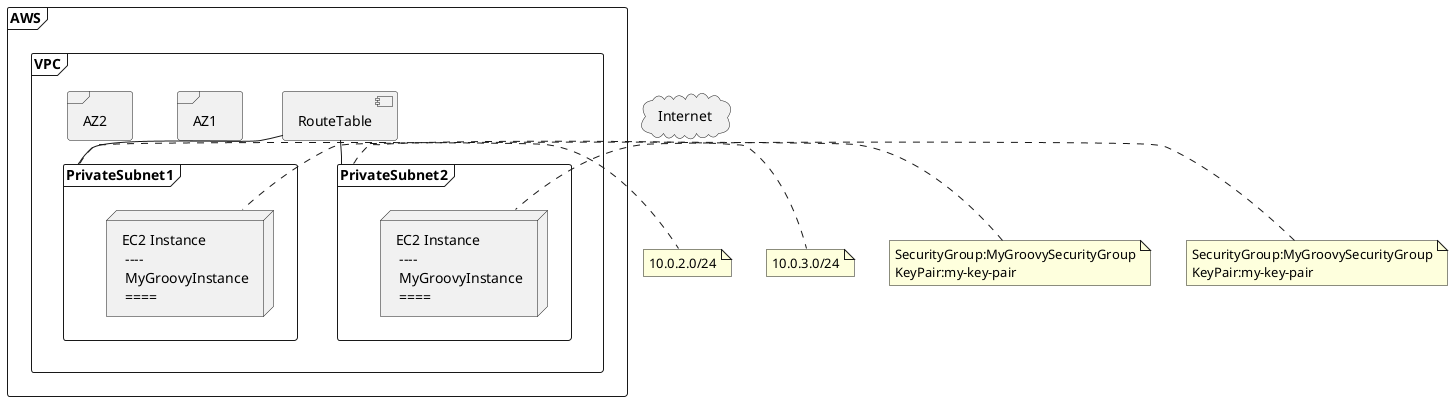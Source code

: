 @startuml
cloud Internet
frame "AWS" {
frame "VPC" {
    [RouteTable] -- PrivateSubnet1
    [RouteTable] -- PrivateSubnet2
    frame "AZ1" {
      frame "PrivateSubnet1" {
        node ec2_1 [
        EC2 Instance
         ----
         MyGroovyInstance
         ====
       ]
      }
    }
    frame "AZ2" {
      frame "PrivateSubnet2" {
        node ec2_2 [
        EC2 Instance
         ----
         MyGroovyInstance
         ====
       ]
      }
    }
}
}
note right of PrivateSubnet1
  10.0.2.0/24
end note
note right of PrivateSubnet2
  10.0.3.0/24
end note
note left of ec2_1
  SecurityGroup:MyGroovySecurityGroup
  KeyPair:my-key-pair
end note
note left of ec2_2
  SecurityGroup:MyGroovySecurityGroup
  KeyPair:my-key-pair
end note
@enduml